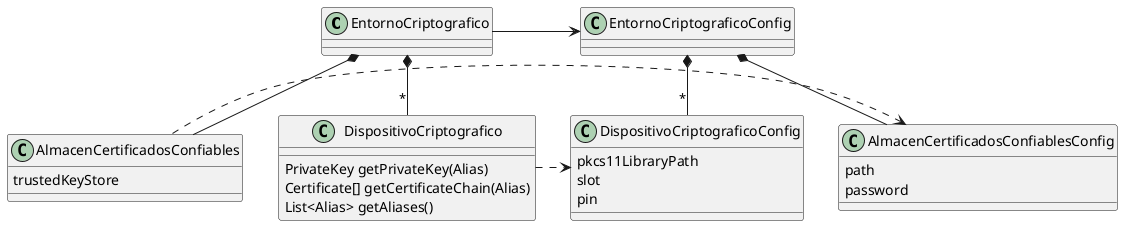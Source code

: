 @startuml
EntornoCriptografico -> EntornoCriptograficoConfig

EntornoCriptografico *--  AlmacenCertificadosConfiables
EntornoCriptografico *-- "*" DispositivoCriptografico

EntornoCriptograficoConfig *--  AlmacenCertificadosConfiablesConfig
EntornoCriptograficoConfig *-- "*" DispositivoCriptograficoConfig




class AlmacenCertificadosConfiables {
    trustedKeyStore
}

class DispositivoCriptografico {
    PrivateKey getPrivateKey(Alias)
    Certificate[] getCertificateChain(Alias)
    List<Alias> getAliases()
}

class DispositivoCriptograficoConfig {
    pkcs11LibraryPath
    slot
    pin
}

class AlmacenCertificadosConfiablesConfig {
    path
    password
}

DispositivoCriptografico .> DispositivoCriptograficoConfig
AlmacenCertificadosConfiables .> AlmacenCertificadosConfiablesConfig

@enduml